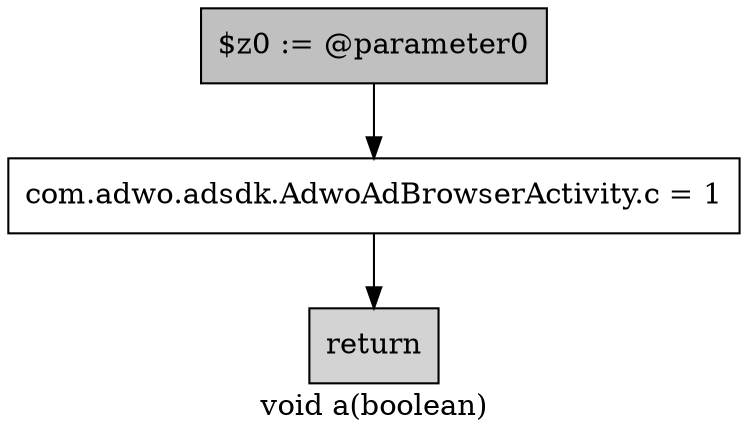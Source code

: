 digraph "void a(boolean)" {
    label="void a(boolean)";
    node [shape=box];
    "0" [style=filled,fillcolor=gray,label="$z0 := @parameter0",];
    "1" [label="com.adwo.adsdk.AdwoAdBrowserActivity.c = 1",];
    "0"->"1";
    "2" [style=filled,fillcolor=lightgray,label="return",];
    "1"->"2";
}
